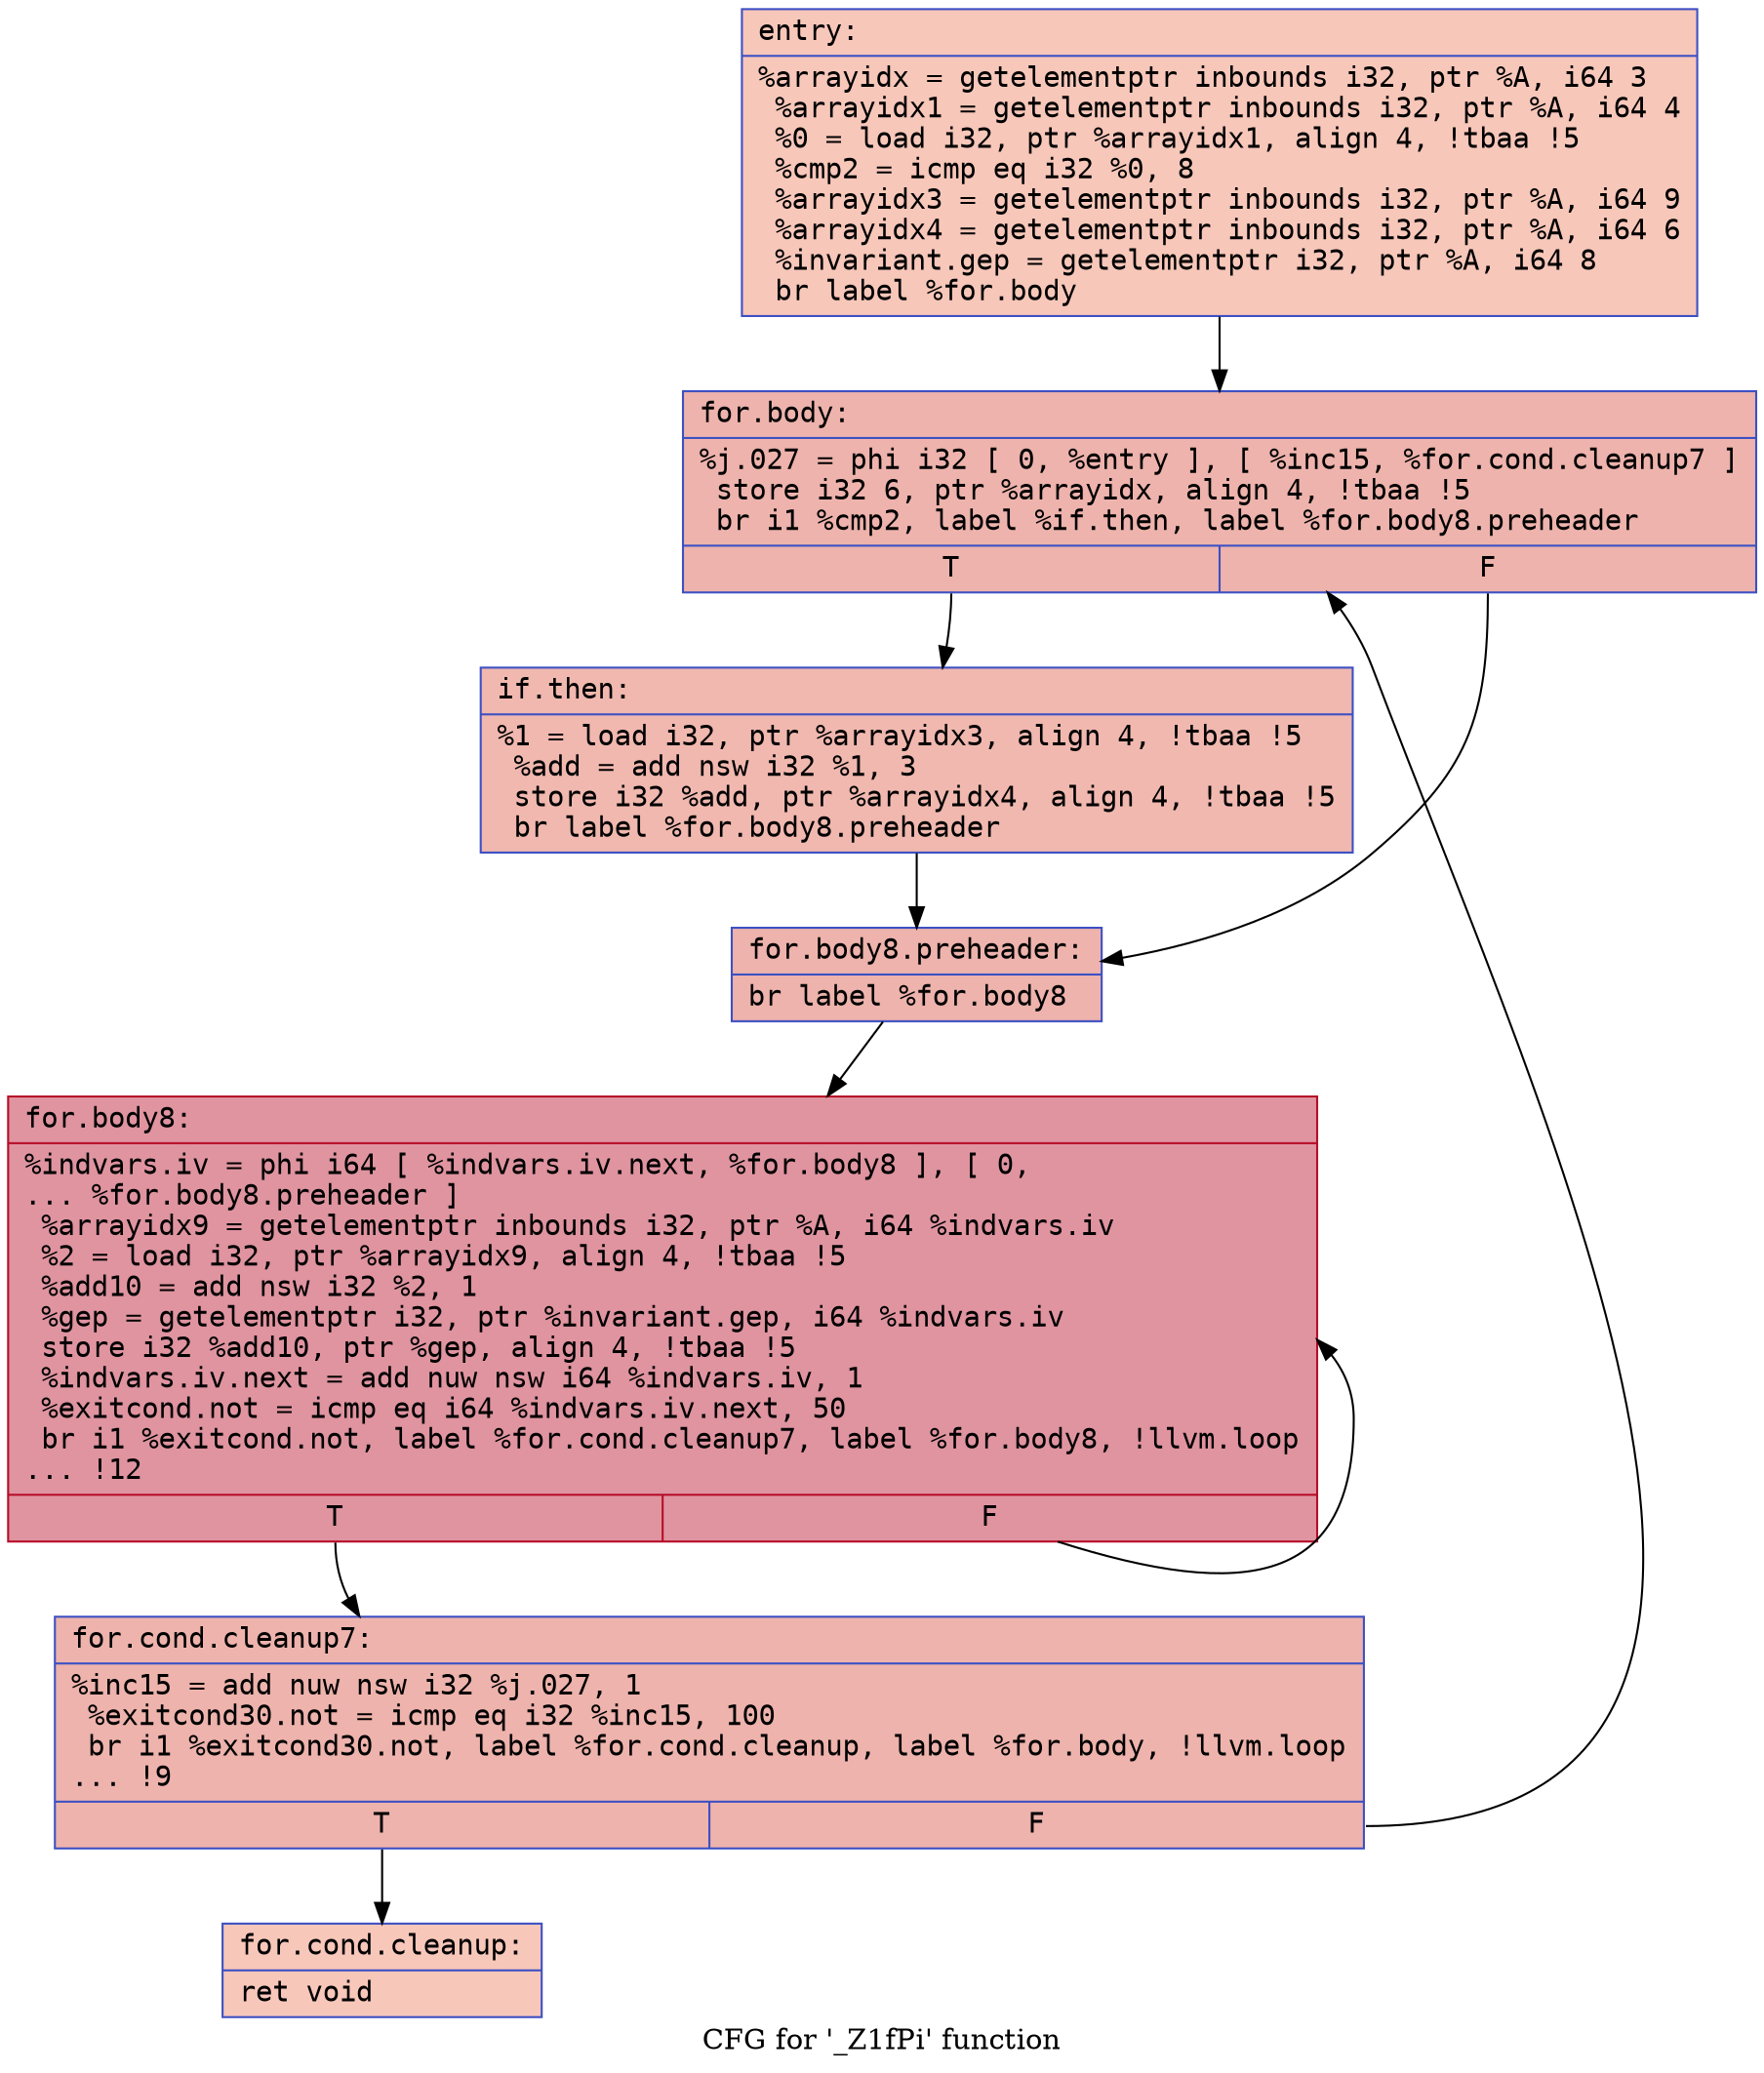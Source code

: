 digraph "CFG for '_Z1fPi' function" {
	label="CFG for '_Z1fPi' function";

	Node0x5646e1183560 [shape=record,color="#3d50c3ff", style=filled, fillcolor="#ec7f6370" fontname="Courier",label="{entry:\l|  %arrayidx = getelementptr inbounds i32, ptr %A, i64 3\l  %arrayidx1 = getelementptr inbounds i32, ptr %A, i64 4\l  %0 = load i32, ptr %arrayidx1, align 4, !tbaa !5\l  %cmp2 = icmp eq i32 %0, 8\l  %arrayidx3 = getelementptr inbounds i32, ptr %A, i64 9\l  %arrayidx4 = getelementptr inbounds i32, ptr %A, i64 6\l  %invariant.gep = getelementptr i32, ptr %A, i64 8\l  br label %for.body\l}"];
	Node0x5646e1183560 -> Node0x5646e1185ff0[tooltip="entry -> for.body\nProbability 100.00%" ];
	Node0x5646e1186110 [shape=record,color="#3d50c3ff", style=filled, fillcolor="#ec7f6370" fontname="Courier",label="{for.cond.cleanup:\l|  ret void\l}"];
	Node0x5646e1185ff0 [shape=record,color="#3d50c3ff", style=filled, fillcolor="#d6524470" fontname="Courier",label="{for.body:\l|  %j.027 = phi i32 [ 0, %entry ], [ %inc15, %for.cond.cleanup7 ]\l  store i32 6, ptr %arrayidx, align 4, !tbaa !5\l  br i1 %cmp2, label %if.then, label %for.body8.preheader\l|{<s0>T|<s1>F}}"];
	Node0x5646e1185ff0:s0 -> Node0x5646e1186df0[tooltip="for.body -> if.then\nProbability 50.00%" ];
	Node0x5646e1185ff0:s1 -> Node0x5646e1187090[tooltip="for.body -> for.body8.preheader\nProbability 50.00%" ];
	Node0x5646e1187090 [shape=record,color="#3d50c3ff", style=filled, fillcolor="#d6524470" fontname="Courier",label="{for.body8.preheader:\l|  br label %for.body8\l}"];
	Node0x5646e1187090 -> Node0x5646e1187270[tooltip="for.body8.preheader -> for.body8\nProbability 100.00%" ];
	Node0x5646e1186df0 [shape=record,color="#3d50c3ff", style=filled, fillcolor="#dc5d4a70" fontname="Courier",label="{if.then:\l|  %1 = load i32, ptr %arrayidx3, align 4, !tbaa !5\l  %add = add nsw i32 %1, 3\l  store i32 %add, ptr %arrayidx4, align 4, !tbaa !5\l  br label %for.body8.preheader\l}"];
	Node0x5646e1186df0 -> Node0x5646e1187090[tooltip="if.then -> for.body8.preheader\nProbability 100.00%" ];
	Node0x5646e1186670 [shape=record,color="#3d50c3ff", style=filled, fillcolor="#d6524470" fontname="Courier",label="{for.cond.cleanup7:\l|  %inc15 = add nuw nsw i32 %j.027, 1\l  %exitcond30.not = icmp eq i32 %inc15, 100\l  br i1 %exitcond30.not, label %for.cond.cleanup, label %for.body, !llvm.loop\l... !9\l|{<s0>T|<s1>F}}"];
	Node0x5646e1186670:s0 -> Node0x5646e1186110[tooltip="for.cond.cleanup7 -> for.cond.cleanup\nProbability 3.12%" ];
	Node0x5646e1186670:s1 -> Node0x5646e1185ff0[tooltip="for.cond.cleanup7 -> for.body\nProbability 96.88%" ];
	Node0x5646e1187270 [shape=record,color="#b70d28ff", style=filled, fillcolor="#b70d2870" fontname="Courier",label="{for.body8:\l|  %indvars.iv = phi i64 [ %indvars.iv.next, %for.body8 ], [ 0,\l... %for.body8.preheader ]\l  %arrayidx9 = getelementptr inbounds i32, ptr %A, i64 %indvars.iv\l  %2 = load i32, ptr %arrayidx9, align 4, !tbaa !5\l  %add10 = add nsw i32 %2, 1\l  %gep = getelementptr i32, ptr %invariant.gep, i64 %indvars.iv\l  store i32 %add10, ptr %gep, align 4, !tbaa !5\l  %indvars.iv.next = add nuw nsw i64 %indvars.iv, 1\l  %exitcond.not = icmp eq i64 %indvars.iv.next, 50\l  br i1 %exitcond.not, label %for.cond.cleanup7, label %for.body8, !llvm.loop\l... !12\l|{<s0>T|<s1>F}}"];
	Node0x5646e1187270:s0 -> Node0x5646e1186670[tooltip="for.body8 -> for.cond.cleanup7\nProbability 3.12%" ];
	Node0x5646e1187270:s1 -> Node0x5646e1187270[tooltip="for.body8 -> for.body8\nProbability 96.88%" ];
}

